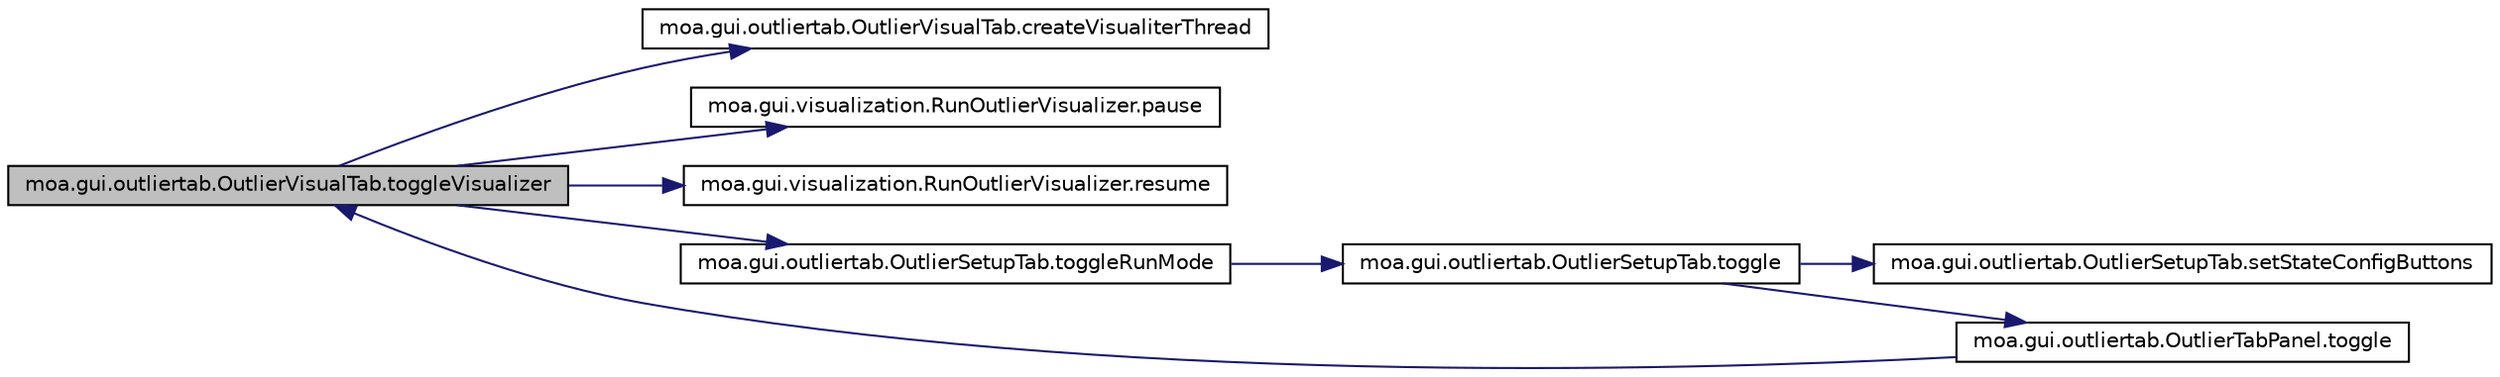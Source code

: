 digraph G
{
  edge [fontname="Helvetica",fontsize="10",labelfontname="Helvetica",labelfontsize="10"];
  node [fontname="Helvetica",fontsize="10",shape=record];
  rankdir=LR;
  Node1 [label="moa.gui.outliertab.OutlierVisualTab.toggleVisualizer",height=0.2,width=0.4,color="black", fillcolor="grey75", style="filled" fontcolor="black"];
  Node1 -> Node2 [color="midnightblue",fontsize="10",style="solid",fontname="Helvetica"];
  Node2 [label="moa.gui.outliertab.OutlierVisualTab.createVisualiterThread",height=0.2,width=0.4,color="black", fillcolor="white", style="filled",URL="$classmoa_1_1gui_1_1outliertab_1_1OutlierVisualTab.html#aed1249e820a1b515bb35bbc60a9a0cc0"];
  Node1 -> Node3 [color="midnightblue",fontsize="10",style="solid",fontname="Helvetica"];
  Node3 [label="moa.gui.visualization.RunOutlierVisualizer.pause",height=0.2,width=0.4,color="black", fillcolor="white", style="filled",URL="$classmoa_1_1gui_1_1visualization_1_1RunOutlierVisualizer.html#a233f7cc7314ef5e57724747eb6b99ec0"];
  Node1 -> Node4 [color="midnightblue",fontsize="10",style="solid",fontname="Helvetica"];
  Node4 [label="moa.gui.visualization.RunOutlierVisualizer.resume",height=0.2,width=0.4,color="black", fillcolor="white", style="filled",URL="$classmoa_1_1gui_1_1visualization_1_1RunOutlierVisualizer.html#aa5aae958c2e5afd1275b5b8cafb5d4d9"];
  Node1 -> Node5 [color="midnightblue",fontsize="10",style="solid",fontname="Helvetica"];
  Node5 [label="moa.gui.outliertab.OutlierSetupTab.toggleRunMode",height=0.2,width=0.4,color="black", fillcolor="white", style="filled",URL="$classmoa_1_1gui_1_1outliertab_1_1OutlierSetupTab.html#afac1924e7a91f024d1df375ed48ff76f"];
  Node5 -> Node6 [color="midnightblue",fontsize="10",style="solid",fontname="Helvetica"];
  Node6 [label="moa.gui.outliertab.OutlierSetupTab.toggle",height=0.2,width=0.4,color="black", fillcolor="white", style="filled",URL="$classmoa_1_1gui_1_1outliertab_1_1OutlierSetupTab.html#ac255e5a0ff0cf619005bef5f49abcfe5"];
  Node6 -> Node7 [color="midnightblue",fontsize="10",style="solid",fontname="Helvetica"];
  Node7 [label="moa.gui.outliertab.OutlierSetupTab.setStateConfigButtons",height=0.2,width=0.4,color="black", fillcolor="white", style="filled",URL="$classmoa_1_1gui_1_1outliertab_1_1OutlierSetupTab.html#a6be3f98ed61b3cf599981788a9f656b5"];
  Node6 -> Node8 [color="midnightblue",fontsize="10",style="solid",fontname="Helvetica"];
  Node8 [label="moa.gui.outliertab.OutlierTabPanel.toggle",height=0.2,width=0.4,color="black", fillcolor="white", style="filled",URL="$classmoa_1_1gui_1_1outliertab_1_1OutlierTabPanel.html#a77c2ab930f32f68a379ebbf28c91b20a"];
  Node8 -> Node1 [color="midnightblue",fontsize="10",style="solid",fontname="Helvetica"];
}
